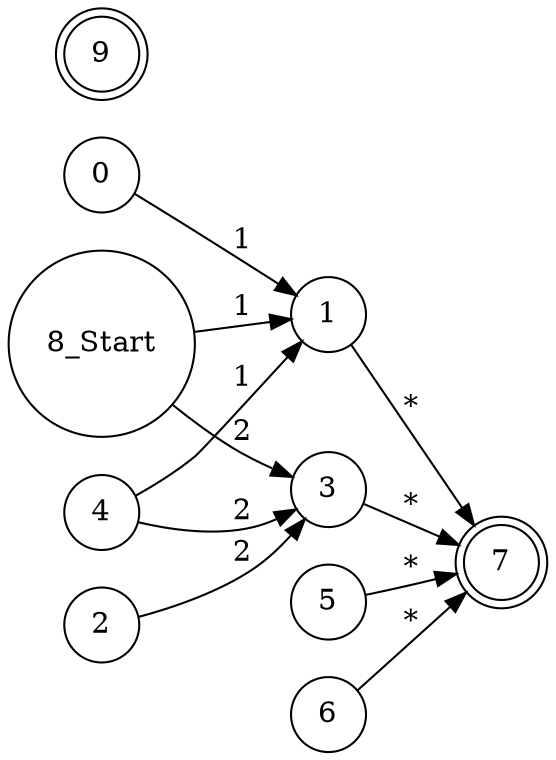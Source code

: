 digraph nfa
{
rankdir = LR
node [shape = circle];
8[shape = circle, label = "8_Start"]
0 -> 1 [label = "1"]

2 -> 3 [label = "2"]

1 -> 7 [label = "*"]

3 -> 7 [label = "*"]

4 -> 1 [label = "1"]

4 -> 3 [label = "2"]

5 -> 7 [label = "*"]

6 -> 7 [label = "*"]

8 -> 1 [label = "1"]

8 -> 3 [label = "2"]

7[shape = doublecircle]
9[shape = doublecircle]
}
